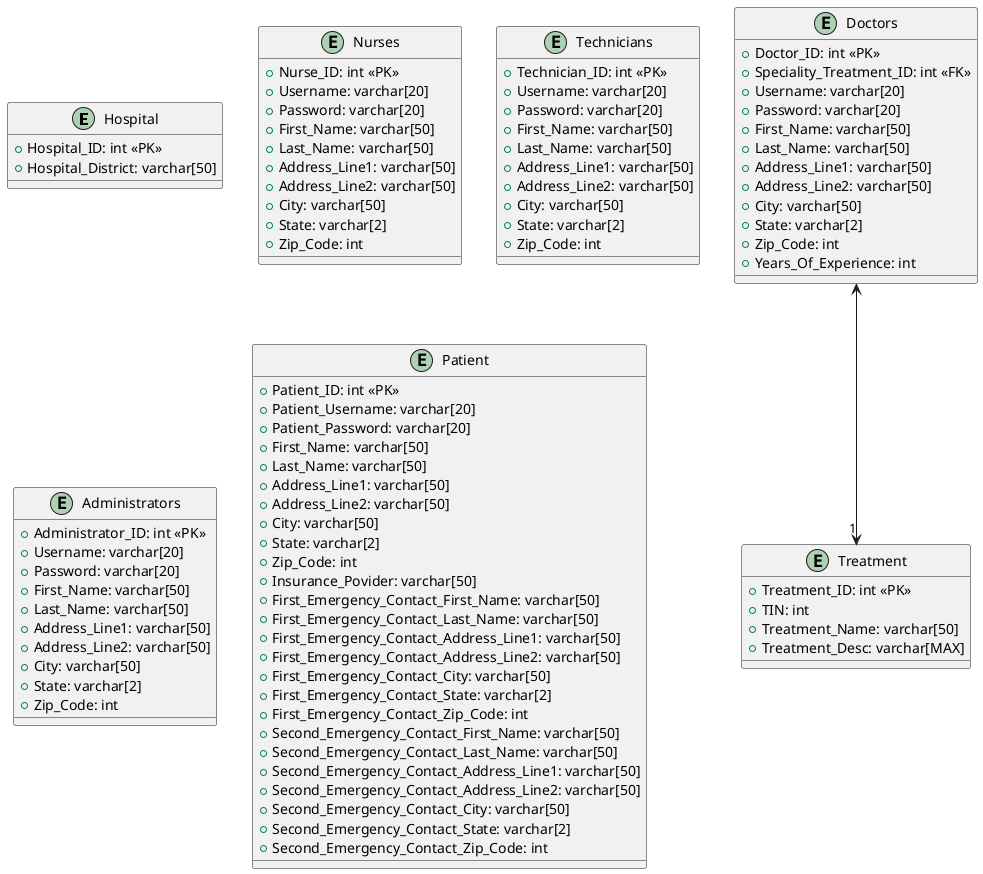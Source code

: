 

@startuml Hospital DB

'groups two or more similar arrows together
skinparam groupInheritance 2

'Entities
entity Hospital {
    + Hospital_ID: int <<PK>>
    + Hospital_District: varchar[50]
}
entity Doctors {
    + Doctor_ID: int <<PK>>
    + Speciality_Treatment_ID: int <<FK>>
    + Username: varchar[20]
    + Password: varchar[20]
    + First_Name: varchar[50]
    + Last_Name: varchar[50]
    + Address_Line1: varchar[50]
    + Address_Line2: varchar[50]
    + City: varchar[50]
    + State: varchar[2]
    + Zip_Code: int
    + Years_Of_Experience: int
}
entity Nurses {
    + Nurse_ID: int <<PK>>
    + Username: varchar[20]
    + Password: varchar[20]
    + First_Name: varchar[50]
    + Last_Name: varchar[50]
    + Address_Line1: varchar[50]
    + Address_Line2: varchar[50]
    + City: varchar[50]
    + State: varchar[2]
    + Zip_Code: int
}
entity Technicians {
    + Technician_ID: int <<PK>>
    + Username: varchar[20]
    + Password: varchar[20]
    + First_Name: varchar[50]
    + Last_Name: varchar[50]
    + Address_Line1: varchar[50]
    + Address_Line2: varchar[50]
    + City: varchar[50]
    + State: varchar[2]
    + Zip_Code: int
}

entity Administrators {
    + Administrator_ID: int <<PK>>
    + Username: varchar[20]
    + Password: varchar[20]
    + First_Name: varchar[50]
    + Last_Name: varchar[50]
    + Address_Line1: varchar[50]
    + Address_Line2: varchar[50]
    + City: varchar[50]
    + State: varchar[2]
    + Zip_Code: int
}

entity Patient {
    + Patient_ID: int <<PK>>
    + Patient_Username: varchar[20]
    + Patient_Password: varchar[20]
    + First_Name: varchar[50]
    + Last_Name: varchar[50]
    + Address_Line1: varchar[50]
    + Address_Line2: varchar[50]
    + City: varchar[50]
    + State: varchar[2]
    + Zip_Code: int
    + Insurance_Povider: varchar[50] 
    + First_Emergency_Contact_First_Name: varchar[50]
    + First_Emergency_Contact_Last_Name: varchar[50]
    + First_Emergency_Contact_Address_Line1: varchar[50]
    + First_Emergency_Contact_Address_Line2: varchar[50]
    + First_Emergency_Contact_City: varchar[50]
    + First_Emergency_Contact_State: varchar[2]
    + First_Emergency_Contact_Zip_Code: int
    + Second_Emergency_Contact_First_Name: varchar[50]
    + Second_Emergency_Contact_Last_Name: varchar[50]
    + Second_Emergency_Contact_Address_Line1: varchar[50]
    + Second_Emergency_Contact_Address_Line2: varchar[50]
    + Second_Emergency_Contact_City: varchar[50]
    + Second_Emergency_Contact_State: varchar[2]
    + Second_Emergency_Contact_Zip_Code: int
}
entity Treatment {
    + Treatment_ID: int <<PK>>
    + TIN: int
    + Treatment_Name: varchar[50]
    + Treatment_Desc: varchar[MAX]
}


Doctors <--> "1" Treatment







 


@enduml